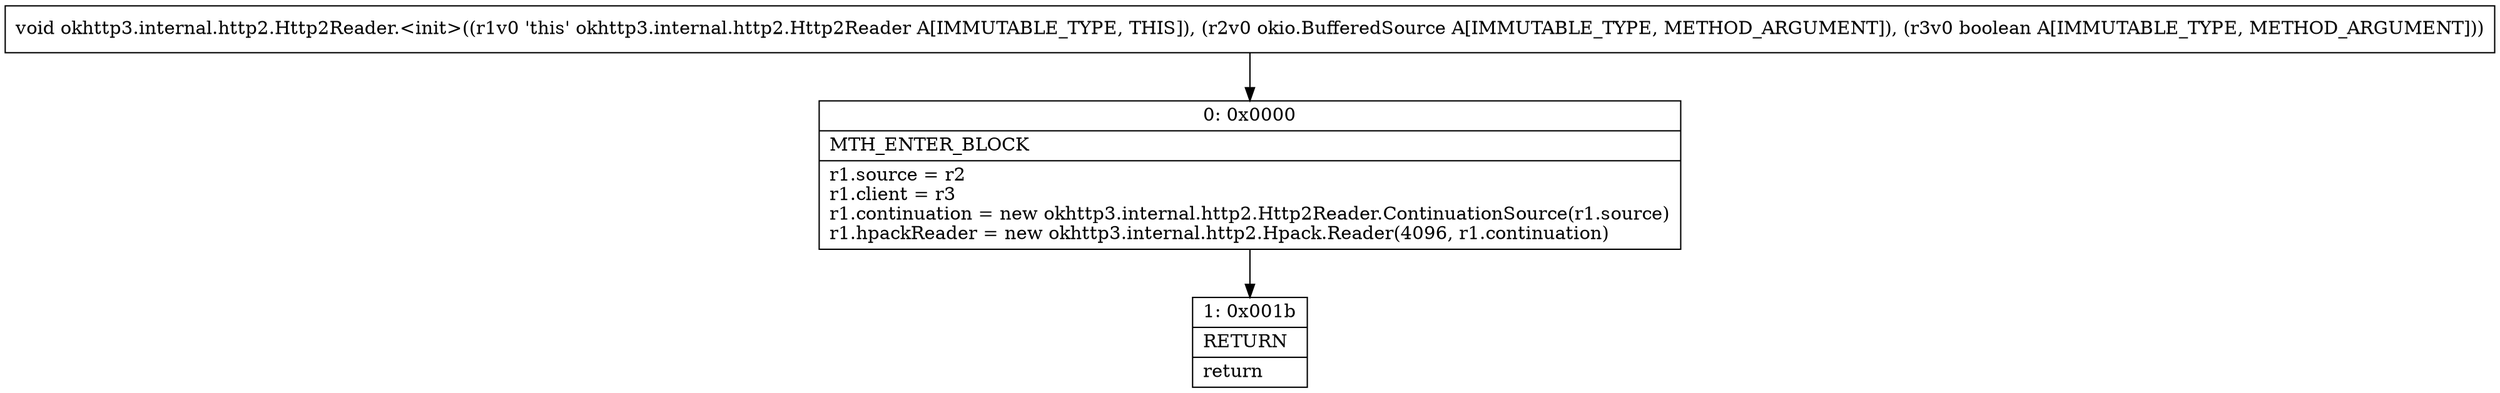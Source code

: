 digraph "CFG forokhttp3.internal.http2.Http2Reader.\<init\>(Lokio\/BufferedSource;Z)V" {
Node_0 [shape=record,label="{0\:\ 0x0000|MTH_ENTER_BLOCK\l|r1.source = r2\lr1.client = r3\lr1.continuation = new okhttp3.internal.http2.Http2Reader.ContinuationSource(r1.source)\lr1.hpackReader = new okhttp3.internal.http2.Hpack.Reader(4096, r1.continuation)\l}"];
Node_1 [shape=record,label="{1\:\ 0x001b|RETURN\l|return\l}"];
MethodNode[shape=record,label="{void okhttp3.internal.http2.Http2Reader.\<init\>((r1v0 'this' okhttp3.internal.http2.Http2Reader A[IMMUTABLE_TYPE, THIS]), (r2v0 okio.BufferedSource A[IMMUTABLE_TYPE, METHOD_ARGUMENT]), (r3v0 boolean A[IMMUTABLE_TYPE, METHOD_ARGUMENT])) }"];
MethodNode -> Node_0;
Node_0 -> Node_1;
}

